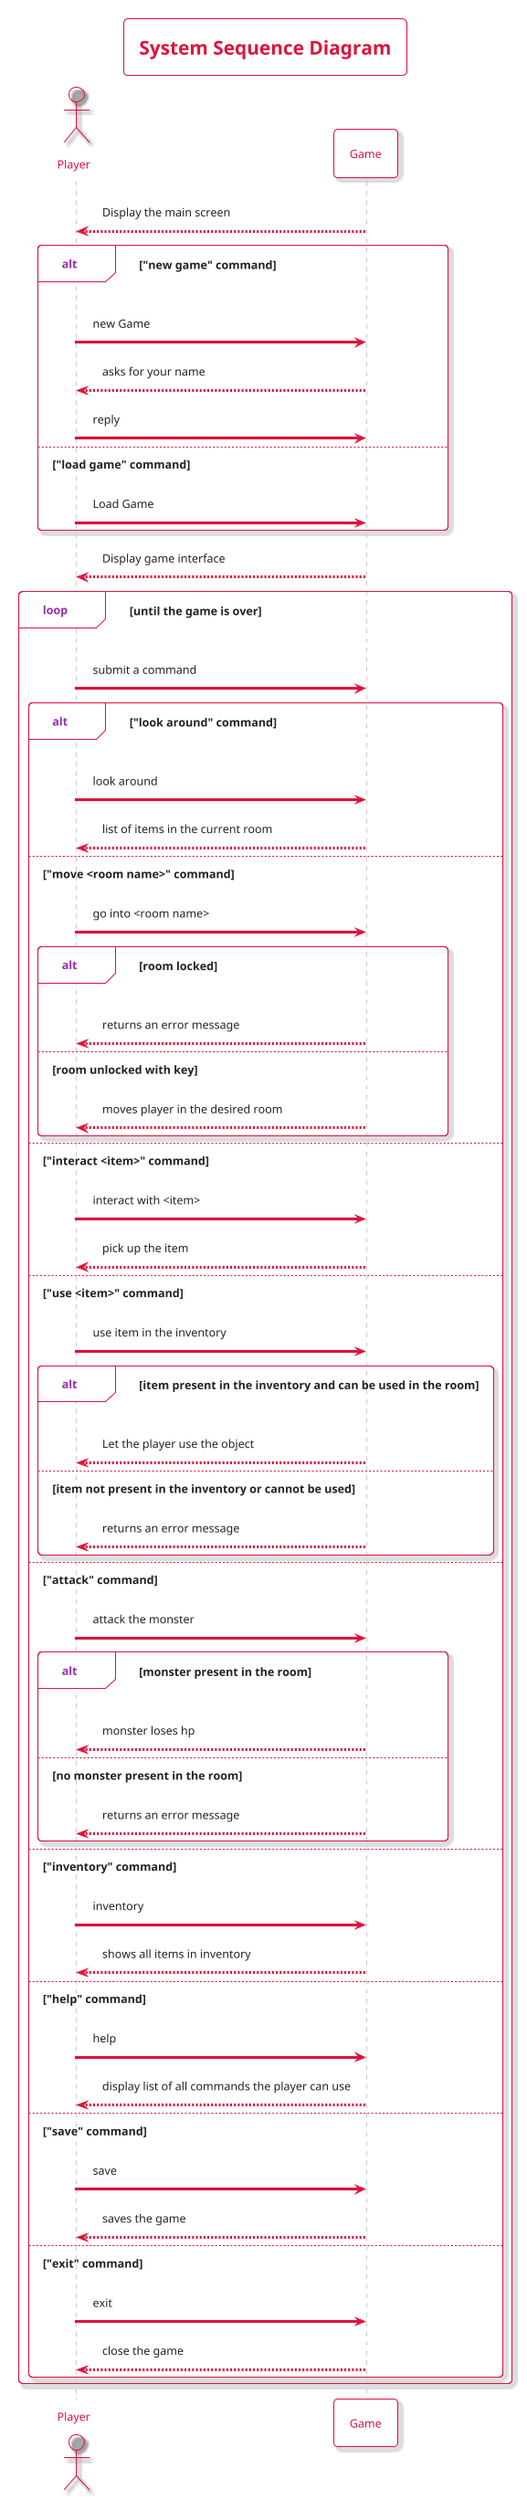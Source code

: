 @startuml SystemSequenceDiagram

!theme materia-outline

skinparam ArrowColor #DC143C
skinparam BackgroundColor #FFFFFF

skinparam titleBorderColor #DC143C
skinparam titleFontColor #DC143C

skinparam ActorBorderColor #DC143C
skinparam ActorFontColor #DC143C

skinparam ParticipantFontColor #DC143C
skinparam ParticipantBorderColor #DC143C

skinparam SequenceGroupBorderColor #DC143C


title System Sequence Diagram

actor Player
participant Game

Game --> Player : Display the main screen

alt "new game" command
    Player -> Game : new Game
    Game --> Player : asks for your name   
    Player -> Game : reply
else "load game" command 
    Player -> Game : Load Game
end

Game --> Player : Display game interface

loop until the game is over
    Player -> Game : submit a command

    alt "look around" command
        Player -> Game : look around
        Game --> Player : list of items in the current room

    else "move <room name>" command
        Player -> Game : go into <room name>
        alt room locked
            Game --> Player : returns an error message
        else room unlocked with key
            Game --> Player : moves player in the desired room
        end

    else "interact <item>" command
        Player -> Game : interact with <item>
        Game --> Player : pick up the item

    else "use <item>" command
        Player -> Game : use item in the inventory
        alt  item present in the inventory and can be used in the room
            Game --> Player : Let the player use the object
        else item not present in the inventory or cannot be used 
            Game --> Player : returns an error message
        end

    else "attack" command
        Player -> Game : attack the monster
        alt monster present in the room
            Game --> Player : monster loses hp
        else no monster present in the room
            Game --> Player : returns an error message
        end
    
    else "inventory" command
        Player -> Game : inventory
        Game --> Player : shows all items in inventory

    else "help" command
        Player -> Game : help
        Game --> Player : display list of all commands the player can use

    else "save" command
        Player -> Game: save
        Game --> Player : saves the game

    else "exit" command
        Player -> Game : exit
        Game --> Player : close the game
    end
end

@enduml
